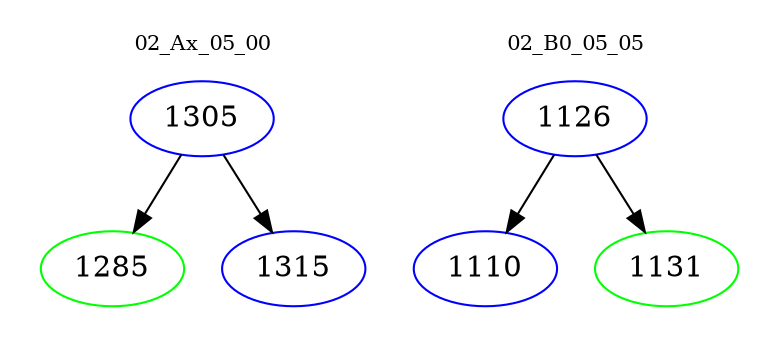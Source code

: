 digraph{
subgraph cluster_0 {
color = white
label = "02_Ax_05_00";
fontsize=10;
T0_1305 [label="1305", color="blue"]
T0_1305 -> T0_1285 [color="black"]
T0_1285 [label="1285", color="green"]
T0_1305 -> T0_1315 [color="black"]
T0_1315 [label="1315", color="blue"]
}
subgraph cluster_1 {
color = white
label = "02_B0_05_05";
fontsize=10;
T1_1126 [label="1126", color="blue"]
T1_1126 -> T1_1110 [color="black"]
T1_1110 [label="1110", color="blue"]
T1_1126 -> T1_1131 [color="black"]
T1_1131 [label="1131", color="green"]
}
}

